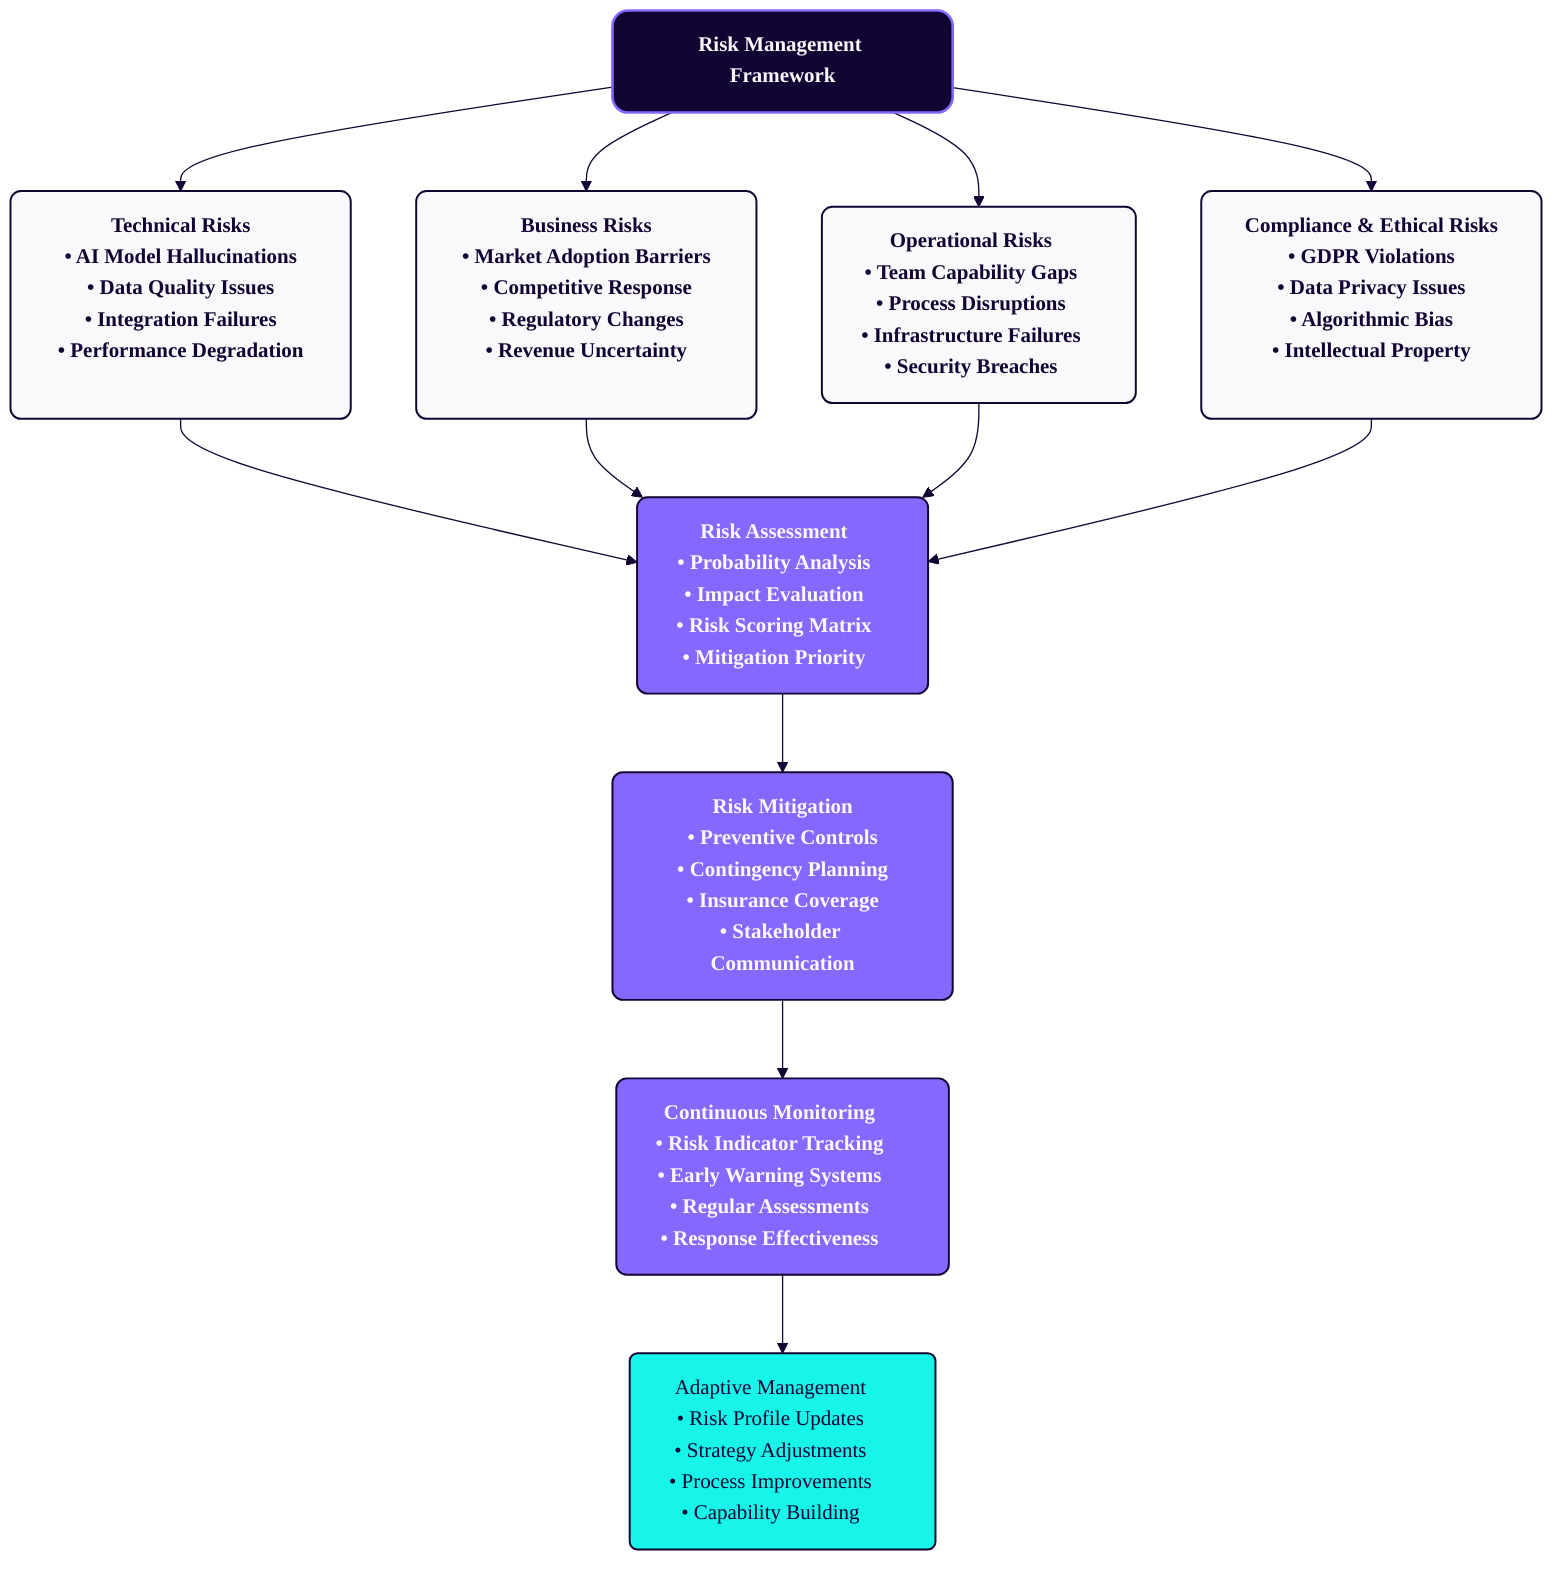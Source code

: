 %%{init: {"theme":"base","themeVariables":{"fontFamily":"Manrope, Inter, system-ui, -apple-system, Segoe UI, Roboto, Arial, sans-serif","primaryColor":"#8768FF","primaryBorderColor":"#120433","primaryTextColor":"#120433","lineColor":"#120433","background":"#F9F9FB"},"flowchart":{"curve":"basis","htmlLabels":true,"nodeSpacing":50,"rankSpacing":60}}}%%
flowchart TD
  A[Risk Management Framework] --> Technical[Technical Risks<br/>• AI Model Hallucinations<br/>• Data Quality Issues<br/>• Integration Failures<br/>• Performance Degradation]

  A --> Business[Business Risks<br/>• Market Adoption Barriers<br/>• Competitive Response<br/>• Regulatory Changes<br/>• Revenue Uncertainty]

  A --> Operational[Operational Risks<br/>• Team Capability Gaps<br/>• Process Disruptions<br/>• Infrastructure Failures<br/>• Security Breaches]

  A --> Compliance[Compliance & Ethical Risks<br/>• GDPR Violations<br/>• Data Privacy Issues<br/>• Algorithmic Bias<br/>• Intellectual Property]

  Technical --> Assessment[Risk Assessment<br/>• Probability Analysis<br/>• Impact Evaluation<br/>• Risk Scoring Matrix<br/>• Mitigation Priority]

  Business --> Assessment
  Operational --> Assessment
  Compliance --> Assessment

  Assessment --> Mitigation[Risk Mitigation<br/>• Preventive Controls<br/>• Contingency Planning<br/>• Insurance Coverage<br/>• Stakeholder Communication]

  Mitigation --> Monitoring[Continuous Monitoring<br/>• Risk Indicator Tracking<br/>• Early Warning Systems<br/>• Regular Assessments<br/>• Response Effectiveness]

  Monitoring --> Adaptation[Adaptive Management<br/>• Risk Profile Updates<br/>• Strategy Adjustments<br/>• Process Improvements<br/>• Capability Building]

  classDef framework fill:#120433,stroke:#8768FF,color:#F9F9FB,stroke-width:2px,rx:12,ry:12,font-weight:700
  classDef risk fill:#F9F9FB,stroke:#120433,color:#120433,stroke-width:1.5px,rx:8,ry:8,font-weight:600
  classDef management fill:#8768FF,stroke:#120433,color:#F9F9FB,stroke-width:1.5px,rx:8,ry:8,font-weight:600
  classDef adaptation fill:#17F4E8,stroke:#120433,color:#120433,stroke-width:1.5px,rx:6,ry:6,font-weight:500

  class A framework
  class Technical,Business,Operational,Compliance risk
  class Assessment,Mitigation,Monitoring management
  class Adaptation adaptation